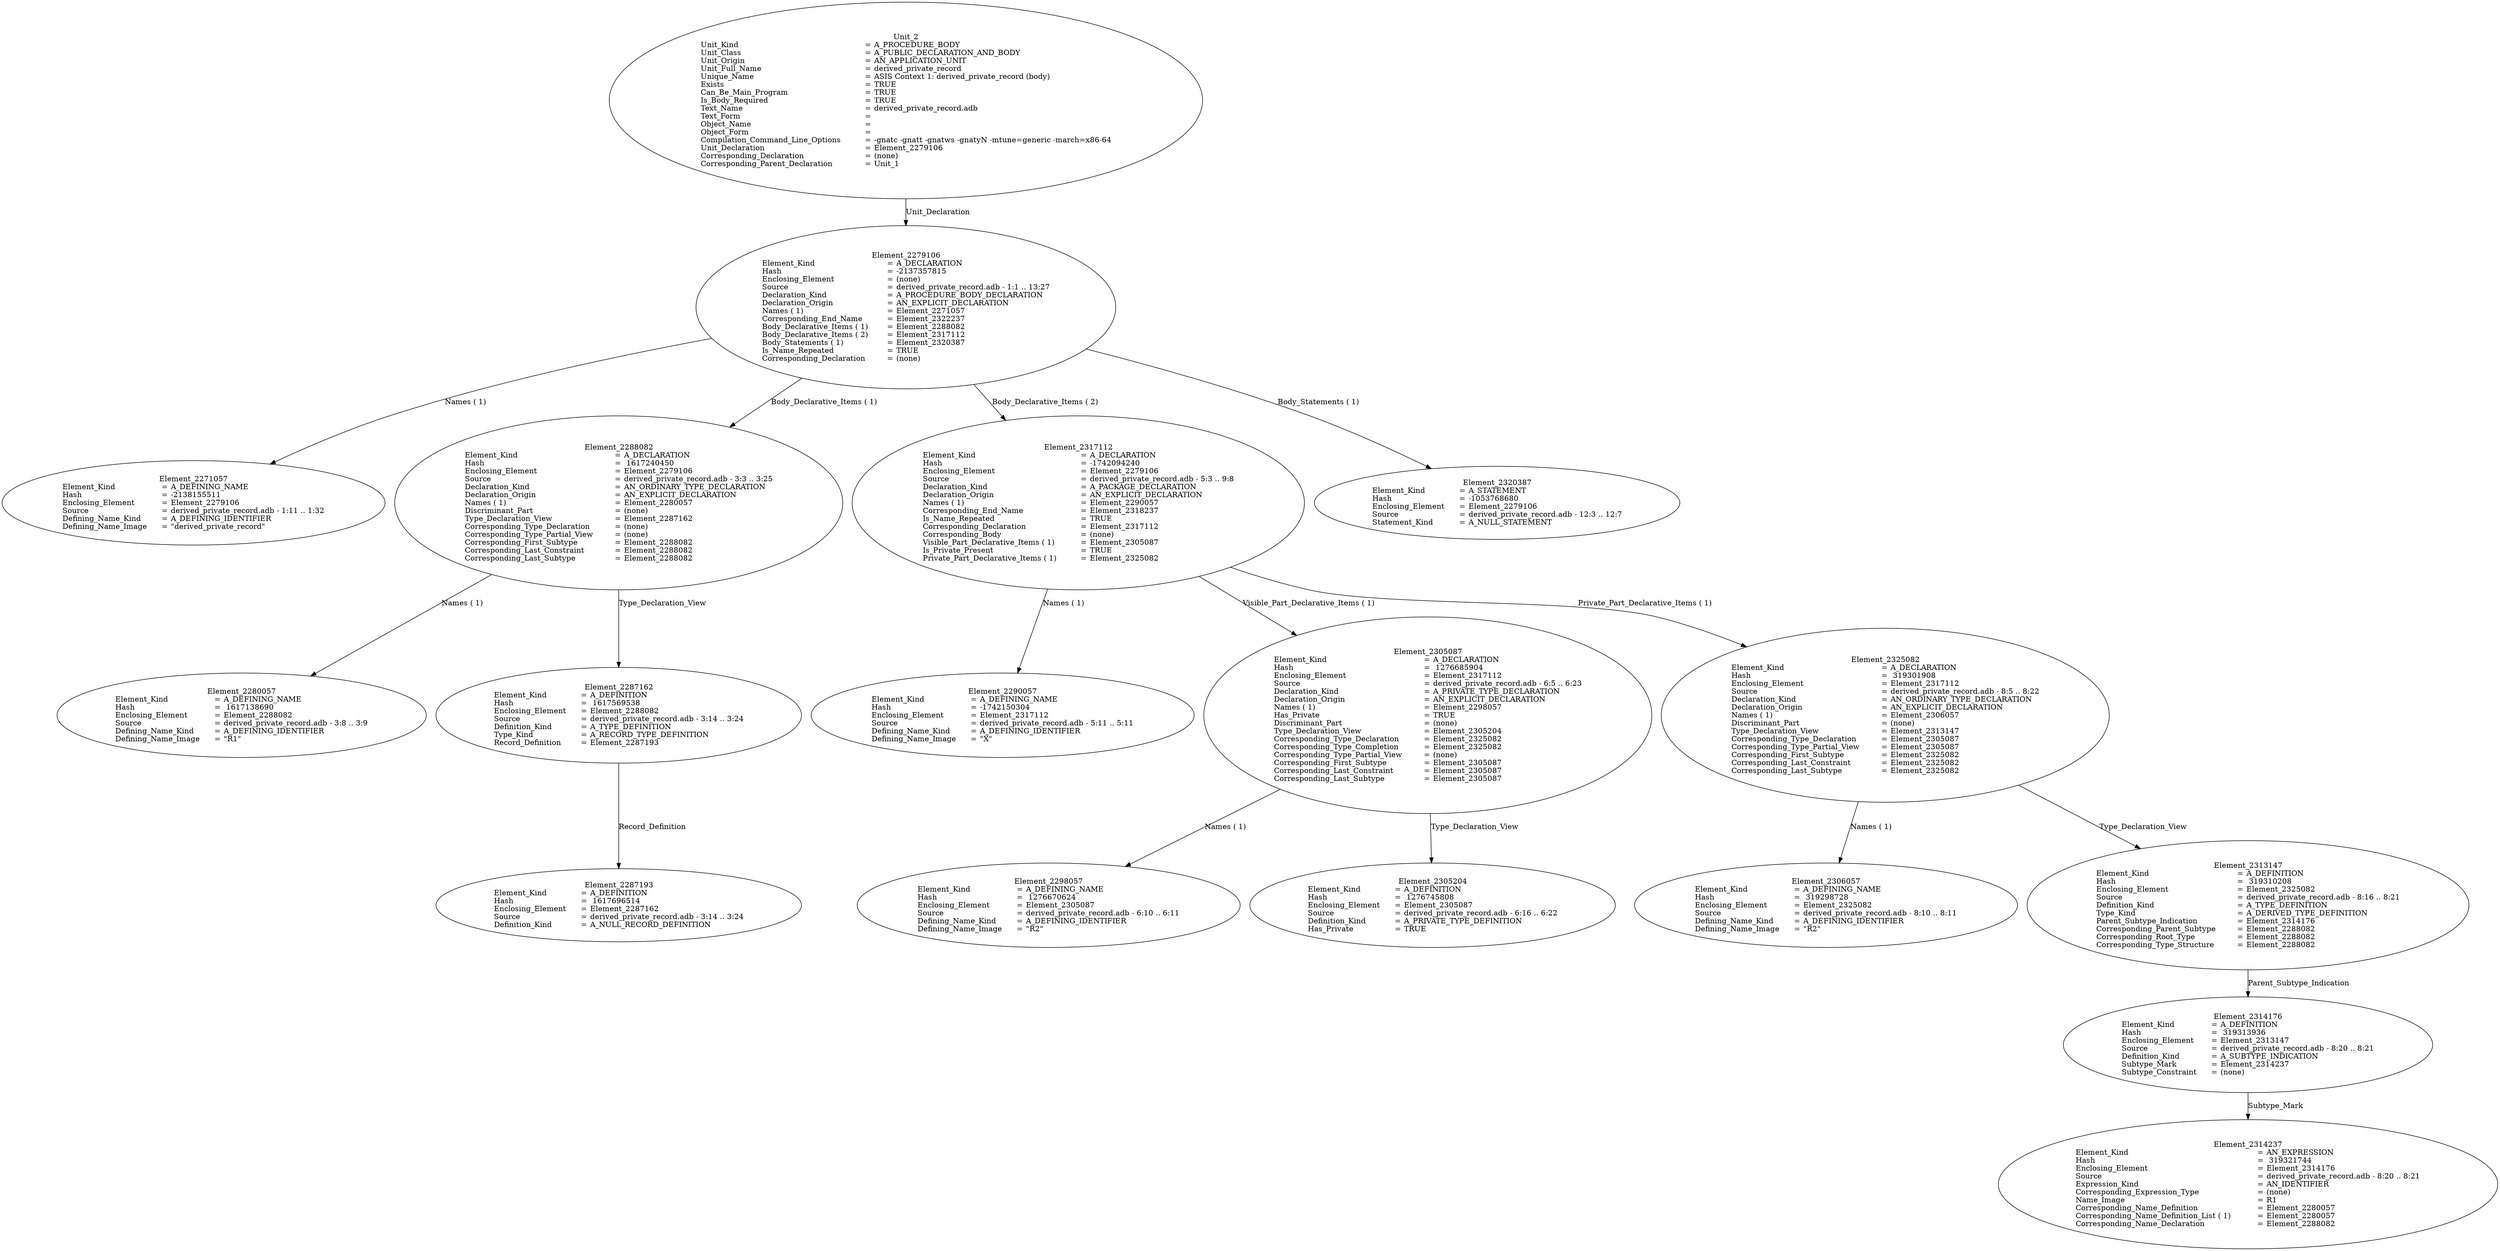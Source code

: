 digraph "derived_private_record.adt" {
  Unit_2 -> Element_2279106
      [ label=Unit_Declaration ];
  Unit_2
      [ label=<<TABLE BORDER="0" CELLBORDER="0" CELLSPACING="0" CELLPADDING="0"> 
          <TR><TD COLSPAN="3">Unit_2</TD></TR>
          <TR><TD ALIGN="LEFT">Unit_Kind   </TD><TD> = </TD><TD ALIGN="LEFT">A_PROCEDURE_BODY</TD></TR>
          <TR><TD ALIGN="LEFT">Unit_Class   </TD><TD> = </TD><TD ALIGN="LEFT">A_PUBLIC_DECLARATION_AND_BODY</TD></TR>
          <TR><TD ALIGN="LEFT">Unit_Origin   </TD><TD> = </TD><TD ALIGN="LEFT">AN_APPLICATION_UNIT</TD></TR>
          <TR><TD ALIGN="LEFT">Unit_Full_Name    </TD><TD> = </TD><TD ALIGN="LEFT">derived_private_record</TD></TR>
          <TR><TD ALIGN="LEFT">Unique_Name   </TD><TD> = </TD><TD ALIGN="LEFT">ASIS Context 1: derived_private_record (body)</TD></TR>
          <TR><TD ALIGN="LEFT">Exists  </TD><TD> = </TD><TD ALIGN="LEFT">TRUE</TD></TR>
          <TR><TD ALIGN="LEFT">Can_Be_Main_Program     </TD><TD> = </TD><TD ALIGN="LEFT">TRUE</TD></TR>
          <TR><TD ALIGN="LEFT">Is_Body_Required     </TD><TD> = </TD><TD ALIGN="LEFT">TRUE</TD></TR>
          <TR><TD ALIGN="LEFT">Text_Name   </TD><TD> = </TD><TD ALIGN="LEFT">derived_private_record.adb</TD></TR>
          <TR><TD ALIGN="LEFT">Text_Form   </TD><TD> = </TD><TD ALIGN="LEFT"></TD></TR>
          <TR><TD ALIGN="LEFT">Object_Name   </TD><TD> = </TD><TD ALIGN="LEFT"></TD></TR>
          <TR><TD ALIGN="LEFT">Object_Form   </TD><TD> = </TD><TD ALIGN="LEFT"></TD></TR>
          <TR><TD ALIGN="LEFT">Compilation_Command_Line_Options         </TD><TD> = </TD><TD ALIGN="LEFT">-gnatc -gnatt -gnatws -gnatyN -mtune=generic -march=x86-64</TD></TR>
          <TR><TD ALIGN="LEFT">Unit_Declaration     </TD><TD> = </TD><TD ALIGN="LEFT">Element_2279106</TD></TR>
          <TR><TD ALIGN="LEFT">Corresponding_Declaration       </TD><TD> = </TD><TD ALIGN="LEFT">(none)</TD></TR>
          <TR><TD ALIGN="LEFT">Corresponding_Parent_Declaration         </TD><TD> = </TD><TD ALIGN="LEFT">Unit_1</TD></TR>
          </TABLE>> ];
  Element_2279106 -> Element_2271057
      [ label="Names ( 1)" ];
  Element_2279106 -> Element_2288082
      [ label="Body_Declarative_Items ( 1)" ];
  Element_2279106 -> Element_2317112
      [ label="Body_Declarative_Items ( 2)" ];
  Element_2279106 -> Element_2320387
      [ label="Body_Statements ( 1)" ];
  Element_2279106
      [ label=<<TABLE BORDER="0" CELLBORDER="0" CELLSPACING="0" CELLPADDING="0"> 
          <TR><TD COLSPAN="3">Element_2279106</TD></TR>
          <TR><TD ALIGN="LEFT">Element_Kind    </TD><TD> = </TD><TD ALIGN="LEFT">A_DECLARATION</TD></TR>
          <TR><TD ALIGN="LEFT">Hash  </TD><TD> = </TD><TD ALIGN="LEFT">-2137357815</TD></TR>
          <TR><TD ALIGN="LEFT">Enclosing_Element     </TD><TD> = </TD><TD ALIGN="LEFT">(none)</TD></TR>
          <TR><TD ALIGN="LEFT">Source  </TD><TD> = </TD><TD ALIGN="LEFT">derived_private_record.adb - 1:1 .. 13:27</TD></TR>
          <TR><TD ALIGN="LEFT">Declaration_Kind     </TD><TD> = </TD><TD ALIGN="LEFT">A_PROCEDURE_BODY_DECLARATION</TD></TR>
          <TR><TD ALIGN="LEFT">Declaration_Origin     </TD><TD> = </TD><TD ALIGN="LEFT">AN_EXPLICIT_DECLARATION</TD></TR>
          <TR><TD ALIGN="LEFT">Names ( 1)   </TD><TD> = </TD><TD ALIGN="LEFT">Element_2271057</TD></TR>
          <TR><TD ALIGN="LEFT">Corresponding_End_Name      </TD><TD> = </TD><TD ALIGN="LEFT">Element_2322237</TD></TR>
          <TR><TD ALIGN="LEFT">Body_Declarative_Items ( 1)       </TD><TD> = </TD><TD ALIGN="LEFT">Element_2288082</TD></TR>
          <TR><TD ALIGN="LEFT">Body_Declarative_Items ( 2)       </TD><TD> = </TD><TD ALIGN="LEFT">Element_2317112</TD></TR>
          <TR><TD ALIGN="LEFT">Body_Statements ( 1)      </TD><TD> = </TD><TD ALIGN="LEFT">Element_2320387</TD></TR>
          <TR><TD ALIGN="LEFT">Is_Name_Repeated     </TD><TD> = </TD><TD ALIGN="LEFT">TRUE</TD></TR>
          <TR><TD ALIGN="LEFT">Corresponding_Declaration       </TD><TD> = </TD><TD ALIGN="LEFT">(none)</TD></TR>
          </TABLE>> ];
  Element_2271057
      [ label=<<TABLE BORDER="0" CELLBORDER="0" CELLSPACING="0" CELLPADDING="0"> 
          <TR><TD COLSPAN="3">Element_2271057</TD></TR>
          <TR><TD ALIGN="LEFT">Element_Kind    </TD><TD> = </TD><TD ALIGN="LEFT">A_DEFINING_NAME</TD></TR>
          <TR><TD ALIGN="LEFT">Hash  </TD><TD> = </TD><TD ALIGN="LEFT">-2138155511</TD></TR>
          <TR><TD ALIGN="LEFT">Enclosing_Element     </TD><TD> = </TD><TD ALIGN="LEFT">Element_2279106</TD></TR>
          <TR><TD ALIGN="LEFT">Source  </TD><TD> = </TD><TD ALIGN="LEFT">derived_private_record.adb - 1:11 .. 1:32</TD></TR>
          <TR><TD ALIGN="LEFT">Defining_Name_Kind     </TD><TD> = </TD><TD ALIGN="LEFT">A_DEFINING_IDENTIFIER</TD></TR>
          <TR><TD ALIGN="LEFT">Defining_Name_Image     </TD><TD> = </TD><TD ALIGN="LEFT">"derived_private_record"</TD></TR>
          </TABLE>> ];
  Element_2288082 -> Element_2280057
      [ label="Names ( 1)" ];
  Element_2288082 -> Element_2287162
      [ label=Type_Declaration_View ];
  Element_2288082
      [ label=<<TABLE BORDER="0" CELLBORDER="0" CELLSPACING="0" CELLPADDING="0"> 
          <TR><TD COLSPAN="3">Element_2288082</TD></TR>
          <TR><TD ALIGN="LEFT">Element_Kind    </TD><TD> = </TD><TD ALIGN="LEFT">A_DECLARATION</TD></TR>
          <TR><TD ALIGN="LEFT">Hash  </TD><TD> = </TD><TD ALIGN="LEFT"> 1617240450</TD></TR>
          <TR><TD ALIGN="LEFT">Enclosing_Element     </TD><TD> = </TD><TD ALIGN="LEFT">Element_2279106</TD></TR>
          <TR><TD ALIGN="LEFT">Source  </TD><TD> = </TD><TD ALIGN="LEFT">derived_private_record.adb - 3:3 .. 3:25</TD></TR>
          <TR><TD ALIGN="LEFT">Declaration_Kind     </TD><TD> = </TD><TD ALIGN="LEFT">AN_ORDINARY_TYPE_DECLARATION</TD></TR>
          <TR><TD ALIGN="LEFT">Declaration_Origin     </TD><TD> = </TD><TD ALIGN="LEFT">AN_EXPLICIT_DECLARATION</TD></TR>
          <TR><TD ALIGN="LEFT">Names ( 1)   </TD><TD> = </TD><TD ALIGN="LEFT">Element_2280057</TD></TR>
          <TR><TD ALIGN="LEFT">Discriminant_Part     </TD><TD> = </TD><TD ALIGN="LEFT">(none)</TD></TR>
          <TR><TD ALIGN="LEFT">Type_Declaration_View      </TD><TD> = </TD><TD ALIGN="LEFT">Element_2287162</TD></TR>
          <TR><TD ALIGN="LEFT">Corresponding_Type_Declaration        </TD><TD> = </TD><TD ALIGN="LEFT">(none)</TD></TR>
          <TR><TD ALIGN="LEFT">Corresponding_Type_Partial_View        </TD><TD> = </TD><TD ALIGN="LEFT">(none)</TD></TR>
          <TR><TD ALIGN="LEFT">Corresponding_First_Subtype       </TD><TD> = </TD><TD ALIGN="LEFT">Element_2288082</TD></TR>
          <TR><TD ALIGN="LEFT">Corresponding_Last_Constraint        </TD><TD> = </TD><TD ALIGN="LEFT">Element_2288082</TD></TR>
          <TR><TD ALIGN="LEFT">Corresponding_Last_Subtype       </TD><TD> = </TD><TD ALIGN="LEFT">Element_2288082</TD></TR>
          </TABLE>> ];
  Element_2280057
      [ label=<<TABLE BORDER="0" CELLBORDER="0" CELLSPACING="0" CELLPADDING="0"> 
          <TR><TD COLSPAN="3">Element_2280057</TD></TR>
          <TR><TD ALIGN="LEFT">Element_Kind    </TD><TD> = </TD><TD ALIGN="LEFT">A_DEFINING_NAME</TD></TR>
          <TR><TD ALIGN="LEFT">Hash  </TD><TD> = </TD><TD ALIGN="LEFT"> 1617138690</TD></TR>
          <TR><TD ALIGN="LEFT">Enclosing_Element     </TD><TD> = </TD><TD ALIGN="LEFT">Element_2288082</TD></TR>
          <TR><TD ALIGN="LEFT">Source  </TD><TD> = </TD><TD ALIGN="LEFT">derived_private_record.adb - 3:8 .. 3:9</TD></TR>
          <TR><TD ALIGN="LEFT">Defining_Name_Kind     </TD><TD> = </TD><TD ALIGN="LEFT">A_DEFINING_IDENTIFIER</TD></TR>
          <TR><TD ALIGN="LEFT">Defining_Name_Image     </TD><TD> = </TD><TD ALIGN="LEFT">"R1"</TD></TR>
          </TABLE>> ];
  Element_2287162 -> Element_2287193
      [ label=Record_Definition ];
  Element_2287162
      [ label=<<TABLE BORDER="0" CELLBORDER="0" CELLSPACING="0" CELLPADDING="0"> 
          <TR><TD COLSPAN="3">Element_2287162</TD></TR>
          <TR><TD ALIGN="LEFT">Element_Kind    </TD><TD> = </TD><TD ALIGN="LEFT">A_DEFINITION</TD></TR>
          <TR><TD ALIGN="LEFT">Hash  </TD><TD> = </TD><TD ALIGN="LEFT"> 1617569538</TD></TR>
          <TR><TD ALIGN="LEFT">Enclosing_Element     </TD><TD> = </TD><TD ALIGN="LEFT">Element_2288082</TD></TR>
          <TR><TD ALIGN="LEFT">Source  </TD><TD> = </TD><TD ALIGN="LEFT">derived_private_record.adb - 3:14 .. 3:24</TD></TR>
          <TR><TD ALIGN="LEFT">Definition_Kind    </TD><TD> = </TD><TD ALIGN="LEFT">A_TYPE_DEFINITION</TD></TR>
          <TR><TD ALIGN="LEFT">Type_Kind   </TD><TD> = </TD><TD ALIGN="LEFT">A_RECORD_TYPE_DEFINITION</TD></TR>
          <TR><TD ALIGN="LEFT">Record_Definition     </TD><TD> = </TD><TD ALIGN="LEFT">Element_2287193</TD></TR>
          </TABLE>> ];
  Element_2287193
      [ label=<<TABLE BORDER="0" CELLBORDER="0" CELLSPACING="0" CELLPADDING="0"> 
          <TR><TD COLSPAN="3">Element_2287193</TD></TR>
          <TR><TD ALIGN="LEFT">Element_Kind    </TD><TD> = </TD><TD ALIGN="LEFT">A_DEFINITION</TD></TR>
          <TR><TD ALIGN="LEFT">Hash  </TD><TD> = </TD><TD ALIGN="LEFT"> 1617696514</TD></TR>
          <TR><TD ALIGN="LEFT">Enclosing_Element     </TD><TD> = </TD><TD ALIGN="LEFT">Element_2287162</TD></TR>
          <TR><TD ALIGN="LEFT">Source  </TD><TD> = </TD><TD ALIGN="LEFT">derived_private_record.adb - 3:14 .. 3:24</TD></TR>
          <TR><TD ALIGN="LEFT">Definition_Kind    </TD><TD> = </TD><TD ALIGN="LEFT">A_NULL_RECORD_DEFINITION</TD></TR>
          </TABLE>> ];
  Element_2317112 -> Element_2290057
      [ label="Names ( 1)" ];
  Element_2317112 -> Element_2305087
      [ label="Visible_Part_Declarative_Items ( 1)" ];
  Element_2317112 -> Element_2325082
      [ label="Private_Part_Declarative_Items ( 1)" ];
  Element_2317112
      [ label=<<TABLE BORDER="0" CELLBORDER="0" CELLSPACING="0" CELLPADDING="0"> 
          <TR><TD COLSPAN="3">Element_2317112</TD></TR>
          <TR><TD ALIGN="LEFT">Element_Kind    </TD><TD> = </TD><TD ALIGN="LEFT">A_DECLARATION</TD></TR>
          <TR><TD ALIGN="LEFT">Hash  </TD><TD> = </TD><TD ALIGN="LEFT">-1742094240</TD></TR>
          <TR><TD ALIGN="LEFT">Enclosing_Element     </TD><TD> = </TD><TD ALIGN="LEFT">Element_2279106</TD></TR>
          <TR><TD ALIGN="LEFT">Source  </TD><TD> = </TD><TD ALIGN="LEFT">derived_private_record.adb - 5:3 .. 9:8</TD></TR>
          <TR><TD ALIGN="LEFT">Declaration_Kind     </TD><TD> = </TD><TD ALIGN="LEFT">A_PACKAGE_DECLARATION</TD></TR>
          <TR><TD ALIGN="LEFT">Declaration_Origin     </TD><TD> = </TD><TD ALIGN="LEFT">AN_EXPLICIT_DECLARATION</TD></TR>
          <TR><TD ALIGN="LEFT">Names ( 1)   </TD><TD> = </TD><TD ALIGN="LEFT">Element_2290057</TD></TR>
          <TR><TD ALIGN="LEFT">Corresponding_End_Name      </TD><TD> = </TD><TD ALIGN="LEFT">Element_2318237</TD></TR>
          <TR><TD ALIGN="LEFT">Is_Name_Repeated     </TD><TD> = </TD><TD ALIGN="LEFT">TRUE</TD></TR>
          <TR><TD ALIGN="LEFT">Corresponding_Declaration       </TD><TD> = </TD><TD ALIGN="LEFT">Element_2317112</TD></TR>
          <TR><TD ALIGN="LEFT">Corresponding_Body     </TD><TD> = </TD><TD ALIGN="LEFT">(none)</TD></TR>
          <TR><TD ALIGN="LEFT">Visible_Part_Declarative_Items ( 1)         </TD><TD> = </TD><TD ALIGN="LEFT">Element_2305087</TD></TR>
          <TR><TD ALIGN="LEFT">Is_Private_Present     </TD><TD> = </TD><TD ALIGN="LEFT">TRUE</TD></TR>
          <TR><TD ALIGN="LEFT">Private_Part_Declarative_Items ( 1)         </TD><TD> = </TD><TD ALIGN="LEFT">Element_2325082</TD></TR>
          </TABLE>> ];
  Element_2290057
      [ label=<<TABLE BORDER="0" CELLBORDER="0" CELLSPACING="0" CELLPADDING="0"> 
          <TR><TD COLSPAN="3">Element_2290057</TD></TR>
          <TR><TD ALIGN="LEFT">Element_Kind    </TD><TD> = </TD><TD ALIGN="LEFT">A_DEFINING_NAME</TD></TR>
          <TR><TD ALIGN="LEFT">Hash  </TD><TD> = </TD><TD ALIGN="LEFT">-1742150304</TD></TR>
          <TR><TD ALIGN="LEFT">Enclosing_Element     </TD><TD> = </TD><TD ALIGN="LEFT">Element_2317112</TD></TR>
          <TR><TD ALIGN="LEFT">Source  </TD><TD> = </TD><TD ALIGN="LEFT">derived_private_record.adb - 5:11 .. 5:11</TD></TR>
          <TR><TD ALIGN="LEFT">Defining_Name_Kind     </TD><TD> = </TD><TD ALIGN="LEFT">A_DEFINING_IDENTIFIER</TD></TR>
          <TR><TD ALIGN="LEFT">Defining_Name_Image     </TD><TD> = </TD><TD ALIGN="LEFT">"X"</TD></TR>
          </TABLE>> ];
  Element_2305087 -> Element_2298057
      [ label="Names ( 1)" ];
  Element_2305087 -> Element_2305204
      [ label=Type_Declaration_View ];
  Element_2305087
      [ label=<<TABLE BORDER="0" CELLBORDER="0" CELLSPACING="0" CELLPADDING="0"> 
          <TR><TD COLSPAN="3">Element_2305087</TD></TR>
          <TR><TD ALIGN="LEFT">Element_Kind    </TD><TD> = </TD><TD ALIGN="LEFT">A_DECLARATION</TD></TR>
          <TR><TD ALIGN="LEFT">Hash  </TD><TD> = </TD><TD ALIGN="LEFT"> 1276685904</TD></TR>
          <TR><TD ALIGN="LEFT">Enclosing_Element     </TD><TD> = </TD><TD ALIGN="LEFT">Element_2317112</TD></TR>
          <TR><TD ALIGN="LEFT">Source  </TD><TD> = </TD><TD ALIGN="LEFT">derived_private_record.adb - 6:5 .. 6:23</TD></TR>
          <TR><TD ALIGN="LEFT">Declaration_Kind     </TD><TD> = </TD><TD ALIGN="LEFT">A_PRIVATE_TYPE_DECLARATION</TD></TR>
          <TR><TD ALIGN="LEFT">Declaration_Origin     </TD><TD> = </TD><TD ALIGN="LEFT">AN_EXPLICIT_DECLARATION</TD></TR>
          <TR><TD ALIGN="LEFT">Names ( 1)   </TD><TD> = </TD><TD ALIGN="LEFT">Element_2298057</TD></TR>
          <TR><TD ALIGN="LEFT">Has_Private   </TD><TD> = </TD><TD ALIGN="LEFT">TRUE</TD></TR>
          <TR><TD ALIGN="LEFT">Discriminant_Part     </TD><TD> = </TD><TD ALIGN="LEFT">(none)</TD></TR>
          <TR><TD ALIGN="LEFT">Type_Declaration_View      </TD><TD> = </TD><TD ALIGN="LEFT">Element_2305204</TD></TR>
          <TR><TD ALIGN="LEFT">Corresponding_Type_Declaration        </TD><TD> = </TD><TD ALIGN="LEFT">Element_2325082</TD></TR>
          <TR><TD ALIGN="LEFT">Corresponding_Type_Completion        </TD><TD> = </TD><TD ALIGN="LEFT">Element_2325082</TD></TR>
          <TR><TD ALIGN="LEFT">Corresponding_Type_Partial_View        </TD><TD> = </TD><TD ALIGN="LEFT">(none)</TD></TR>
          <TR><TD ALIGN="LEFT">Corresponding_First_Subtype       </TD><TD> = </TD><TD ALIGN="LEFT">Element_2305087</TD></TR>
          <TR><TD ALIGN="LEFT">Corresponding_Last_Constraint        </TD><TD> = </TD><TD ALIGN="LEFT">Element_2305087</TD></TR>
          <TR><TD ALIGN="LEFT">Corresponding_Last_Subtype       </TD><TD> = </TD><TD ALIGN="LEFT">Element_2305087</TD></TR>
          </TABLE>> ];
  Element_2298057
      [ label=<<TABLE BORDER="0" CELLBORDER="0" CELLSPACING="0" CELLPADDING="0"> 
          <TR><TD COLSPAN="3">Element_2298057</TD></TR>
          <TR><TD ALIGN="LEFT">Element_Kind    </TD><TD> = </TD><TD ALIGN="LEFT">A_DEFINING_NAME</TD></TR>
          <TR><TD ALIGN="LEFT">Hash  </TD><TD> = </TD><TD ALIGN="LEFT"> 1276670624</TD></TR>
          <TR><TD ALIGN="LEFT">Enclosing_Element     </TD><TD> = </TD><TD ALIGN="LEFT">Element_2305087</TD></TR>
          <TR><TD ALIGN="LEFT">Source  </TD><TD> = </TD><TD ALIGN="LEFT">derived_private_record.adb - 6:10 .. 6:11</TD></TR>
          <TR><TD ALIGN="LEFT">Defining_Name_Kind     </TD><TD> = </TD><TD ALIGN="LEFT">A_DEFINING_IDENTIFIER</TD></TR>
          <TR><TD ALIGN="LEFT">Defining_Name_Image     </TD><TD> = </TD><TD ALIGN="LEFT">"R2"</TD></TR>
          </TABLE>> ];
  Element_2305204
      [ label=<<TABLE BORDER="0" CELLBORDER="0" CELLSPACING="0" CELLPADDING="0"> 
          <TR><TD COLSPAN="3">Element_2305204</TD></TR>
          <TR><TD ALIGN="LEFT">Element_Kind    </TD><TD> = </TD><TD ALIGN="LEFT">A_DEFINITION</TD></TR>
          <TR><TD ALIGN="LEFT">Hash  </TD><TD> = </TD><TD ALIGN="LEFT"> 1276745808</TD></TR>
          <TR><TD ALIGN="LEFT">Enclosing_Element     </TD><TD> = </TD><TD ALIGN="LEFT">Element_2305087</TD></TR>
          <TR><TD ALIGN="LEFT">Source  </TD><TD> = </TD><TD ALIGN="LEFT">derived_private_record.adb - 6:16 .. 6:22</TD></TR>
          <TR><TD ALIGN="LEFT">Definition_Kind    </TD><TD> = </TD><TD ALIGN="LEFT">A_PRIVATE_TYPE_DEFINITION</TD></TR>
          <TR><TD ALIGN="LEFT">Has_Private   </TD><TD> = </TD><TD ALIGN="LEFT">TRUE</TD></TR>
          </TABLE>> ];
  Element_2325082 -> Element_2306057
      [ label="Names ( 1)" ];
  Element_2325082 -> Element_2313147
      [ label=Type_Declaration_View ];
  Element_2325082
      [ label=<<TABLE BORDER="0" CELLBORDER="0" CELLSPACING="0" CELLPADDING="0"> 
          <TR><TD COLSPAN="3">Element_2325082</TD></TR>
          <TR><TD ALIGN="LEFT">Element_Kind    </TD><TD> = </TD><TD ALIGN="LEFT">A_DECLARATION</TD></TR>
          <TR><TD ALIGN="LEFT">Hash  </TD><TD> = </TD><TD ALIGN="LEFT"> 319301908</TD></TR>
          <TR><TD ALIGN="LEFT">Enclosing_Element     </TD><TD> = </TD><TD ALIGN="LEFT">Element_2317112</TD></TR>
          <TR><TD ALIGN="LEFT">Source  </TD><TD> = </TD><TD ALIGN="LEFT">derived_private_record.adb - 8:5 .. 8:22</TD></TR>
          <TR><TD ALIGN="LEFT">Declaration_Kind     </TD><TD> = </TD><TD ALIGN="LEFT">AN_ORDINARY_TYPE_DECLARATION</TD></TR>
          <TR><TD ALIGN="LEFT">Declaration_Origin     </TD><TD> = </TD><TD ALIGN="LEFT">AN_EXPLICIT_DECLARATION</TD></TR>
          <TR><TD ALIGN="LEFT">Names ( 1)   </TD><TD> = </TD><TD ALIGN="LEFT">Element_2306057</TD></TR>
          <TR><TD ALIGN="LEFT">Discriminant_Part     </TD><TD> = </TD><TD ALIGN="LEFT">(none)</TD></TR>
          <TR><TD ALIGN="LEFT">Type_Declaration_View      </TD><TD> = </TD><TD ALIGN="LEFT">Element_2313147</TD></TR>
          <TR><TD ALIGN="LEFT">Corresponding_Type_Declaration        </TD><TD> = </TD><TD ALIGN="LEFT">Element_2305087</TD></TR>
          <TR><TD ALIGN="LEFT">Corresponding_Type_Partial_View        </TD><TD> = </TD><TD ALIGN="LEFT">Element_2305087</TD></TR>
          <TR><TD ALIGN="LEFT">Corresponding_First_Subtype       </TD><TD> = </TD><TD ALIGN="LEFT">Element_2325082</TD></TR>
          <TR><TD ALIGN="LEFT">Corresponding_Last_Constraint        </TD><TD> = </TD><TD ALIGN="LEFT">Element_2325082</TD></TR>
          <TR><TD ALIGN="LEFT">Corresponding_Last_Subtype       </TD><TD> = </TD><TD ALIGN="LEFT">Element_2325082</TD></TR>
          </TABLE>> ];
  Element_2306057
      [ label=<<TABLE BORDER="0" CELLBORDER="0" CELLSPACING="0" CELLPADDING="0"> 
          <TR><TD COLSPAN="3">Element_2306057</TD></TR>
          <TR><TD ALIGN="LEFT">Element_Kind    </TD><TD> = </TD><TD ALIGN="LEFT">A_DEFINING_NAME</TD></TR>
          <TR><TD ALIGN="LEFT">Hash  </TD><TD> = </TD><TD ALIGN="LEFT"> 319298728</TD></TR>
          <TR><TD ALIGN="LEFT">Enclosing_Element     </TD><TD> = </TD><TD ALIGN="LEFT">Element_2325082</TD></TR>
          <TR><TD ALIGN="LEFT">Source  </TD><TD> = </TD><TD ALIGN="LEFT">derived_private_record.adb - 8:10 .. 8:11</TD></TR>
          <TR><TD ALIGN="LEFT">Defining_Name_Kind     </TD><TD> = </TD><TD ALIGN="LEFT">A_DEFINING_IDENTIFIER</TD></TR>
          <TR><TD ALIGN="LEFT">Defining_Name_Image     </TD><TD> = </TD><TD ALIGN="LEFT">"R2"</TD></TR>
          </TABLE>> ];
  Element_2313147 -> Element_2314176
      [ label=Parent_Subtype_Indication ];
  Element_2313147
      [ label=<<TABLE BORDER="0" CELLBORDER="0" CELLSPACING="0" CELLPADDING="0"> 
          <TR><TD COLSPAN="3">Element_2313147</TD></TR>
          <TR><TD ALIGN="LEFT">Element_Kind    </TD><TD> = </TD><TD ALIGN="LEFT">A_DEFINITION</TD></TR>
          <TR><TD ALIGN="LEFT">Hash  </TD><TD> = </TD><TD ALIGN="LEFT"> 319310208</TD></TR>
          <TR><TD ALIGN="LEFT">Enclosing_Element     </TD><TD> = </TD><TD ALIGN="LEFT">Element_2325082</TD></TR>
          <TR><TD ALIGN="LEFT">Source  </TD><TD> = </TD><TD ALIGN="LEFT">derived_private_record.adb - 8:16 .. 8:21</TD></TR>
          <TR><TD ALIGN="LEFT">Definition_Kind    </TD><TD> = </TD><TD ALIGN="LEFT">A_TYPE_DEFINITION</TD></TR>
          <TR><TD ALIGN="LEFT">Type_Kind   </TD><TD> = </TD><TD ALIGN="LEFT">A_DERIVED_TYPE_DEFINITION</TD></TR>
          <TR><TD ALIGN="LEFT">Parent_Subtype_Indication       </TD><TD> = </TD><TD ALIGN="LEFT">Element_2314176</TD></TR>
          <TR><TD ALIGN="LEFT">Corresponding_Parent_Subtype        </TD><TD> = </TD><TD ALIGN="LEFT">Element_2288082</TD></TR>
          <TR><TD ALIGN="LEFT">Corresponding_Root_Type      </TD><TD> = </TD><TD ALIGN="LEFT">Element_2288082</TD></TR>
          <TR><TD ALIGN="LEFT">Corresponding_Type_Structure        </TD><TD> = </TD><TD ALIGN="LEFT">Element_2288082</TD></TR>
          </TABLE>> ];
  Element_2314176 -> Element_2314237
      [ label=Subtype_Mark ];
  Element_2314176
      [ label=<<TABLE BORDER="0" CELLBORDER="0" CELLSPACING="0" CELLPADDING="0"> 
          <TR><TD COLSPAN="3">Element_2314176</TD></TR>
          <TR><TD ALIGN="LEFT">Element_Kind    </TD><TD> = </TD><TD ALIGN="LEFT">A_DEFINITION</TD></TR>
          <TR><TD ALIGN="LEFT">Hash  </TD><TD> = </TD><TD ALIGN="LEFT"> 319313936</TD></TR>
          <TR><TD ALIGN="LEFT">Enclosing_Element     </TD><TD> = </TD><TD ALIGN="LEFT">Element_2313147</TD></TR>
          <TR><TD ALIGN="LEFT">Source  </TD><TD> = </TD><TD ALIGN="LEFT">derived_private_record.adb - 8:20 .. 8:21</TD></TR>
          <TR><TD ALIGN="LEFT">Definition_Kind    </TD><TD> = </TD><TD ALIGN="LEFT">A_SUBTYPE_INDICATION</TD></TR>
          <TR><TD ALIGN="LEFT">Subtype_Mark    </TD><TD> = </TD><TD ALIGN="LEFT">Element_2314237</TD></TR>
          <TR><TD ALIGN="LEFT">Subtype_Constraint     </TD><TD> = </TD><TD ALIGN="LEFT">(none)</TD></TR>
          </TABLE>> ];
  Element_2314237
      [ label=<<TABLE BORDER="0" CELLBORDER="0" CELLSPACING="0" CELLPADDING="0"> 
          <TR><TD COLSPAN="3">Element_2314237</TD></TR>
          <TR><TD ALIGN="LEFT">Element_Kind    </TD><TD> = </TD><TD ALIGN="LEFT">AN_EXPRESSION</TD></TR>
          <TR><TD ALIGN="LEFT">Hash  </TD><TD> = </TD><TD ALIGN="LEFT"> 319321744</TD></TR>
          <TR><TD ALIGN="LEFT">Enclosing_Element     </TD><TD> = </TD><TD ALIGN="LEFT">Element_2314176</TD></TR>
          <TR><TD ALIGN="LEFT">Source  </TD><TD> = </TD><TD ALIGN="LEFT">derived_private_record.adb - 8:20 .. 8:21</TD></TR>
          <TR><TD ALIGN="LEFT">Expression_Kind    </TD><TD> = </TD><TD ALIGN="LEFT">AN_IDENTIFIER</TD></TR>
          <TR><TD ALIGN="LEFT">Corresponding_Expression_Type        </TD><TD> = </TD><TD ALIGN="LEFT">(none)</TD></TR>
          <TR><TD ALIGN="LEFT">Name_Image   </TD><TD> = </TD><TD ALIGN="LEFT">R1</TD></TR>
          <TR><TD ALIGN="LEFT">Corresponding_Name_Definition        </TD><TD> = </TD><TD ALIGN="LEFT">Element_2280057</TD></TR>
          <TR><TD ALIGN="LEFT">Corresponding_Name_Definition_List ( 1)          </TD><TD> = </TD><TD ALIGN="LEFT">Element_2280057</TD></TR>
          <TR><TD ALIGN="LEFT">Corresponding_Name_Declaration        </TD><TD> = </TD><TD ALIGN="LEFT">Element_2288082</TD></TR>
          </TABLE>> ];
  Element_2320387
      [ label=<<TABLE BORDER="0" CELLBORDER="0" CELLSPACING="0" CELLPADDING="0"> 
          <TR><TD COLSPAN="3">Element_2320387</TD></TR>
          <TR><TD ALIGN="LEFT">Element_Kind    </TD><TD> = </TD><TD ALIGN="LEFT">A_STATEMENT</TD></TR>
          <TR><TD ALIGN="LEFT">Hash  </TD><TD> = </TD><TD ALIGN="LEFT">-1053768680</TD></TR>
          <TR><TD ALIGN="LEFT">Enclosing_Element     </TD><TD> = </TD><TD ALIGN="LEFT">Element_2279106</TD></TR>
          <TR><TD ALIGN="LEFT">Source  </TD><TD> = </TD><TD ALIGN="LEFT">derived_private_record.adb - 12:3 .. 12:7</TD></TR>
          <TR><TD ALIGN="LEFT">Statement_Kind    </TD><TD> = </TD><TD ALIGN="LEFT">A_NULL_STATEMENT</TD></TR>
          </TABLE>> ]
}
